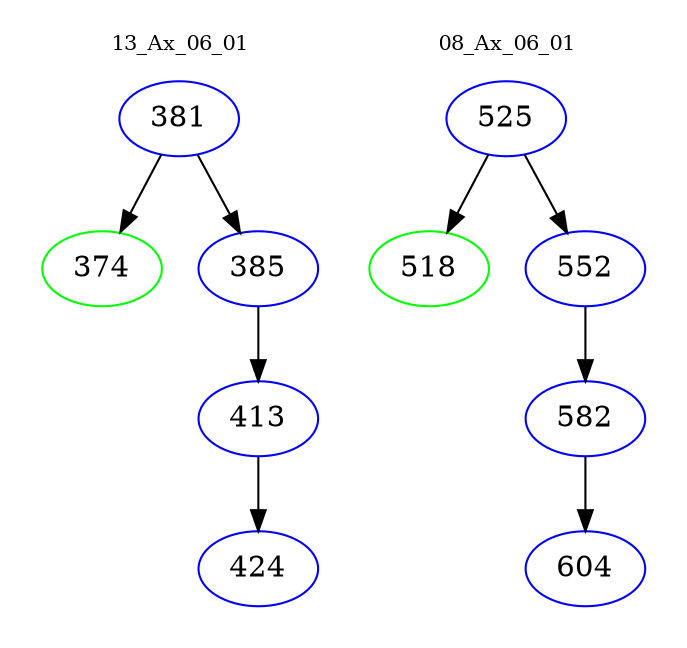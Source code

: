 digraph{
subgraph cluster_0 {
color = white
label = "13_Ax_06_01";
fontsize=10;
T0_381 [label="381", color="blue"]
T0_381 -> T0_374 [color="black"]
T0_374 [label="374", color="green"]
T0_381 -> T0_385 [color="black"]
T0_385 [label="385", color="blue"]
T0_385 -> T0_413 [color="black"]
T0_413 [label="413", color="blue"]
T0_413 -> T0_424 [color="black"]
T0_424 [label="424", color="blue"]
}
subgraph cluster_1 {
color = white
label = "08_Ax_06_01";
fontsize=10;
T1_525 [label="525", color="blue"]
T1_525 -> T1_518 [color="black"]
T1_518 [label="518", color="green"]
T1_525 -> T1_552 [color="black"]
T1_552 [label="552", color="blue"]
T1_552 -> T1_582 [color="black"]
T1_582 [label="582", color="blue"]
T1_582 -> T1_604 [color="black"]
T1_604 [label="604", color="blue"]
}
}
